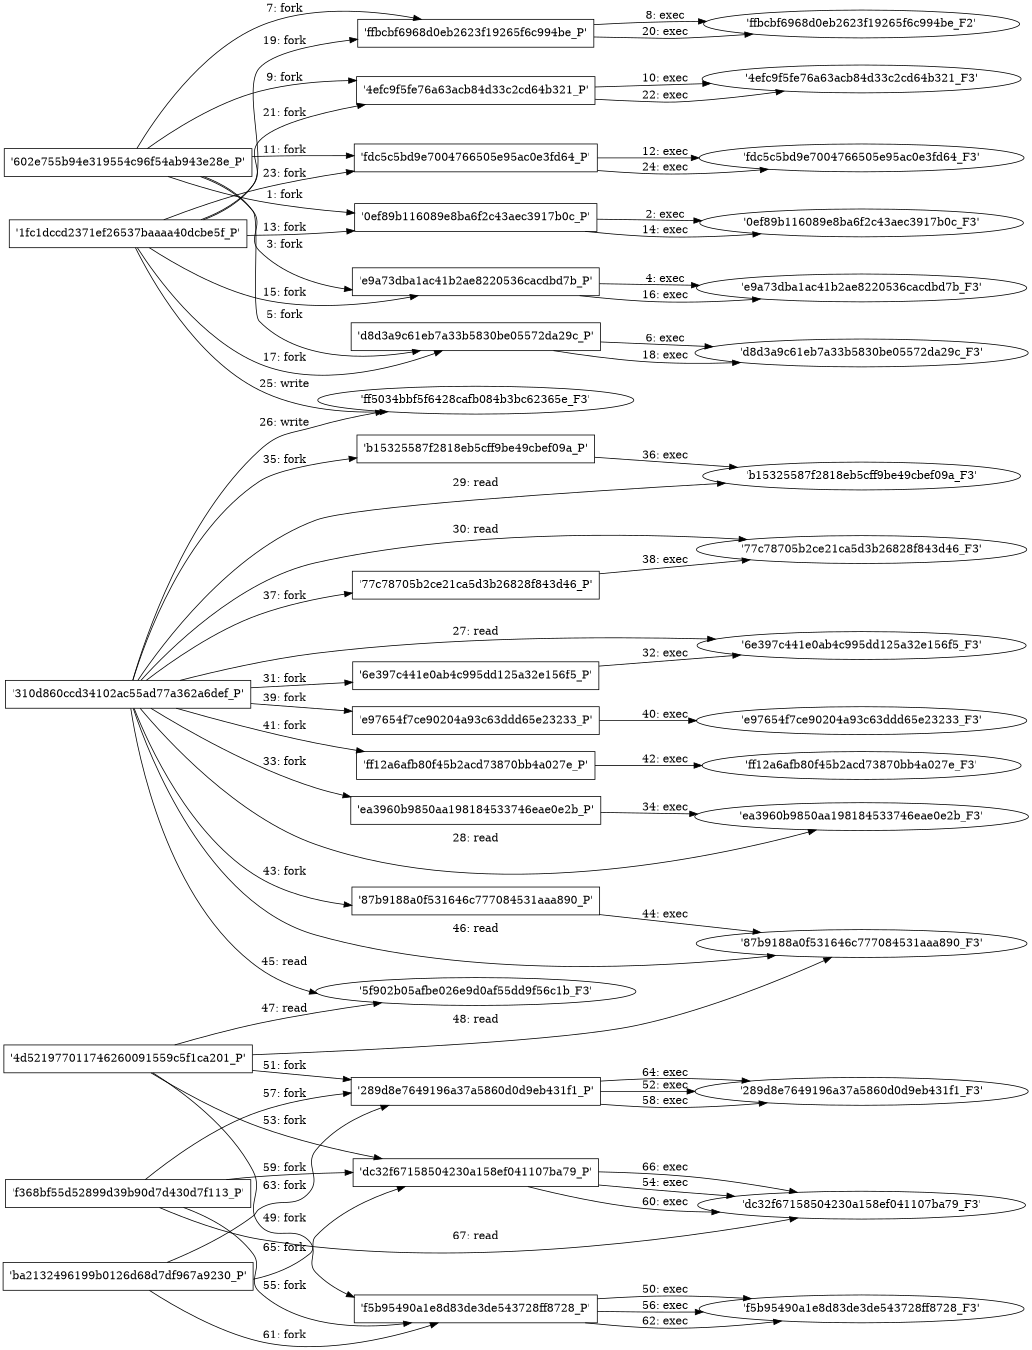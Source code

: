 digraph "D:\Learning\Paper\apt\基于CTI的攻击预警\Dataset\攻击图\ASGfromALLCTI\PowerShell Threats Grow Further and Operate in Plain Sight .dot" {
rankdir="LR"
size="9"
fixedsize="false"
splines="true"
nodesep=0.3
ranksep=0
fontsize=10
overlap="scalexy"
engine= "neato"
	"'602e755b94e319554c96f54ab943e28e_P'" [node_type=Process shape=box]
	"'0ef89b116089e8ba6f2c43aec3917b0c_P'" [node_type=Process shape=box]
	"'602e755b94e319554c96f54ab943e28e_P'" -> "'0ef89b116089e8ba6f2c43aec3917b0c_P'" [label="1: fork"]
	"'0ef89b116089e8ba6f2c43aec3917b0c_P'" [node_type=Process shape=box]
	"'0ef89b116089e8ba6f2c43aec3917b0c_F3'" [node_type=File shape=ellipse]
	"'0ef89b116089e8ba6f2c43aec3917b0c_P'" -> "'0ef89b116089e8ba6f2c43aec3917b0c_F3'" [label="2: exec"]
	"'602e755b94e319554c96f54ab943e28e_P'" [node_type=Process shape=box]
	"'e9a73dba1ac41b2ae8220536cacdbd7b_P'" [node_type=Process shape=box]
	"'602e755b94e319554c96f54ab943e28e_P'" -> "'e9a73dba1ac41b2ae8220536cacdbd7b_P'" [label="3: fork"]
	"'e9a73dba1ac41b2ae8220536cacdbd7b_P'" [node_type=Process shape=box]
	"'e9a73dba1ac41b2ae8220536cacdbd7b_F3'" [node_type=File shape=ellipse]
	"'e9a73dba1ac41b2ae8220536cacdbd7b_P'" -> "'e9a73dba1ac41b2ae8220536cacdbd7b_F3'" [label="4: exec"]
	"'602e755b94e319554c96f54ab943e28e_P'" [node_type=Process shape=box]
	"'d8d3a9c61eb7a33b5830be05572da29c_P'" [node_type=Process shape=box]
	"'602e755b94e319554c96f54ab943e28e_P'" -> "'d8d3a9c61eb7a33b5830be05572da29c_P'" [label="5: fork"]
	"'d8d3a9c61eb7a33b5830be05572da29c_P'" [node_type=Process shape=box]
	"'d8d3a9c61eb7a33b5830be05572da29c_F3'" [node_type=File shape=ellipse]
	"'d8d3a9c61eb7a33b5830be05572da29c_P'" -> "'d8d3a9c61eb7a33b5830be05572da29c_F3'" [label="6: exec"]
	"'602e755b94e319554c96f54ab943e28e_P'" [node_type=Process shape=box]
	"'ffbcbf6968d0eb2623f19265f6c994be_P'" [node_type=Process shape=box]
	"'602e755b94e319554c96f54ab943e28e_P'" -> "'ffbcbf6968d0eb2623f19265f6c994be_P'" [label="7: fork"]
	"'ffbcbf6968d0eb2623f19265f6c994be_P'" [node_type=Process shape=box]
	"'ffbcbf6968d0eb2623f19265f6c994be_F2'" [node_type=File shape=ellipse]
	"'ffbcbf6968d0eb2623f19265f6c994be_P'" -> "'ffbcbf6968d0eb2623f19265f6c994be_F2'" [label="8: exec"]
	"'602e755b94e319554c96f54ab943e28e_P'" [node_type=Process shape=box]
	"'4efc9f5fe76a63acb84d33c2cd64b321_P'" [node_type=Process shape=box]
	"'602e755b94e319554c96f54ab943e28e_P'" -> "'4efc9f5fe76a63acb84d33c2cd64b321_P'" [label="9: fork"]
	"'4efc9f5fe76a63acb84d33c2cd64b321_P'" [node_type=Process shape=box]
	"'4efc9f5fe76a63acb84d33c2cd64b321_F3'" [node_type=File shape=ellipse]
	"'4efc9f5fe76a63acb84d33c2cd64b321_P'" -> "'4efc9f5fe76a63acb84d33c2cd64b321_F3'" [label="10: exec"]
	"'602e755b94e319554c96f54ab943e28e_P'" [node_type=Process shape=box]
	"'fdc5c5bd9e7004766505e95ac0e3fd64_P'" [node_type=Process shape=box]
	"'602e755b94e319554c96f54ab943e28e_P'" -> "'fdc5c5bd9e7004766505e95ac0e3fd64_P'" [label="11: fork"]
	"'fdc5c5bd9e7004766505e95ac0e3fd64_P'" [node_type=Process shape=box]
	"'fdc5c5bd9e7004766505e95ac0e3fd64_F3'" [node_type=File shape=ellipse]
	"'fdc5c5bd9e7004766505e95ac0e3fd64_P'" -> "'fdc5c5bd9e7004766505e95ac0e3fd64_F3'" [label="12: exec"]
	"'1fc1dccd2371ef26537baaaa40dcbe5f_P'" [node_type=Process shape=box]
	"'0ef89b116089e8ba6f2c43aec3917b0c_P'" [node_type=Process shape=box]
	"'1fc1dccd2371ef26537baaaa40dcbe5f_P'" -> "'0ef89b116089e8ba6f2c43aec3917b0c_P'" [label="13: fork"]
	"'0ef89b116089e8ba6f2c43aec3917b0c_P'" [node_type=Process shape=box]
	"'0ef89b116089e8ba6f2c43aec3917b0c_F3'" [node_type=File shape=ellipse]
	"'0ef89b116089e8ba6f2c43aec3917b0c_P'" -> "'0ef89b116089e8ba6f2c43aec3917b0c_F3'" [label="14: exec"]
	"'1fc1dccd2371ef26537baaaa40dcbe5f_P'" [node_type=Process shape=box]
	"'e9a73dba1ac41b2ae8220536cacdbd7b_P'" [node_type=Process shape=box]
	"'1fc1dccd2371ef26537baaaa40dcbe5f_P'" -> "'e9a73dba1ac41b2ae8220536cacdbd7b_P'" [label="15: fork"]
	"'e9a73dba1ac41b2ae8220536cacdbd7b_P'" [node_type=Process shape=box]
	"'e9a73dba1ac41b2ae8220536cacdbd7b_F3'" [node_type=File shape=ellipse]
	"'e9a73dba1ac41b2ae8220536cacdbd7b_P'" -> "'e9a73dba1ac41b2ae8220536cacdbd7b_F3'" [label="16: exec"]
	"'1fc1dccd2371ef26537baaaa40dcbe5f_P'" [node_type=Process shape=box]
	"'d8d3a9c61eb7a33b5830be05572da29c_P'" [node_type=Process shape=box]
	"'1fc1dccd2371ef26537baaaa40dcbe5f_P'" -> "'d8d3a9c61eb7a33b5830be05572da29c_P'" [label="17: fork"]
	"'d8d3a9c61eb7a33b5830be05572da29c_P'" [node_type=Process shape=box]
	"'d8d3a9c61eb7a33b5830be05572da29c_F3'" [node_type=File shape=ellipse]
	"'d8d3a9c61eb7a33b5830be05572da29c_P'" -> "'d8d3a9c61eb7a33b5830be05572da29c_F3'" [label="18: exec"]
	"'1fc1dccd2371ef26537baaaa40dcbe5f_P'" [node_type=Process shape=box]
	"'ffbcbf6968d0eb2623f19265f6c994be_P'" [node_type=Process shape=box]
	"'1fc1dccd2371ef26537baaaa40dcbe5f_P'" -> "'ffbcbf6968d0eb2623f19265f6c994be_P'" [label="19: fork"]
	"'ffbcbf6968d0eb2623f19265f6c994be_P'" [node_type=Process shape=box]
	"'ffbcbf6968d0eb2623f19265f6c994be_F2'" [node_type=File shape=ellipse]
	"'ffbcbf6968d0eb2623f19265f6c994be_P'" -> "'ffbcbf6968d0eb2623f19265f6c994be_F2'" [label="20: exec"]
	"'1fc1dccd2371ef26537baaaa40dcbe5f_P'" [node_type=Process shape=box]
	"'4efc9f5fe76a63acb84d33c2cd64b321_P'" [node_type=Process shape=box]
	"'1fc1dccd2371ef26537baaaa40dcbe5f_P'" -> "'4efc9f5fe76a63acb84d33c2cd64b321_P'" [label="21: fork"]
	"'4efc9f5fe76a63acb84d33c2cd64b321_P'" [node_type=Process shape=box]
	"'4efc9f5fe76a63acb84d33c2cd64b321_F3'" [node_type=File shape=ellipse]
	"'4efc9f5fe76a63acb84d33c2cd64b321_P'" -> "'4efc9f5fe76a63acb84d33c2cd64b321_F3'" [label="22: exec"]
	"'1fc1dccd2371ef26537baaaa40dcbe5f_P'" [node_type=Process shape=box]
	"'fdc5c5bd9e7004766505e95ac0e3fd64_P'" [node_type=Process shape=box]
	"'1fc1dccd2371ef26537baaaa40dcbe5f_P'" -> "'fdc5c5bd9e7004766505e95ac0e3fd64_P'" [label="23: fork"]
	"'fdc5c5bd9e7004766505e95ac0e3fd64_P'" [node_type=Process shape=box]
	"'fdc5c5bd9e7004766505e95ac0e3fd64_F3'" [node_type=File shape=ellipse]
	"'fdc5c5bd9e7004766505e95ac0e3fd64_P'" -> "'fdc5c5bd9e7004766505e95ac0e3fd64_F3'" [label="24: exec"]
	"'ff5034bbf5f6428cafb084b3bc62365e_F3'" [node_type=file shape=ellipse]
	"'1fc1dccd2371ef26537baaaa40dcbe5f_P'" [node_type=Process shape=box]
	"'1fc1dccd2371ef26537baaaa40dcbe5f_P'" -> "'ff5034bbf5f6428cafb084b3bc62365e_F3'" [label="25: write"]
	"'ff5034bbf5f6428cafb084b3bc62365e_F3'" [node_type=file shape=ellipse]
	"'310d860ccd34102ac55ad77a362a6def_P'" [node_type=Process shape=box]
	"'310d860ccd34102ac55ad77a362a6def_P'" -> "'ff5034bbf5f6428cafb084b3bc62365e_F3'" [label="26: write"]
	"'6e397c441e0ab4c995dd125a32e156f5_F3'" [node_type=file shape=ellipse]
	"'310d860ccd34102ac55ad77a362a6def_P'" [node_type=Process shape=box]
	"'310d860ccd34102ac55ad77a362a6def_P'" -> "'6e397c441e0ab4c995dd125a32e156f5_F3'" [label="27: read"]
	"'ea3960b9850aa198184533746eae0e2b_F3'" [node_type=file shape=ellipse]
	"'310d860ccd34102ac55ad77a362a6def_P'" [node_type=Process shape=box]
	"'310d860ccd34102ac55ad77a362a6def_P'" -> "'ea3960b9850aa198184533746eae0e2b_F3'" [label="28: read"]
	"'b15325587f2818eb5cff9be49cbef09a_F3'" [node_type=file shape=ellipse]
	"'310d860ccd34102ac55ad77a362a6def_P'" [node_type=Process shape=box]
	"'310d860ccd34102ac55ad77a362a6def_P'" -> "'b15325587f2818eb5cff9be49cbef09a_F3'" [label="29: read"]
	"'77c78705b2ce21ca5d3b26828f843d46_F3'" [node_type=file shape=ellipse]
	"'310d860ccd34102ac55ad77a362a6def_P'" [node_type=Process shape=box]
	"'310d860ccd34102ac55ad77a362a6def_P'" -> "'77c78705b2ce21ca5d3b26828f843d46_F3'" [label="30: read"]
	"'310d860ccd34102ac55ad77a362a6def_P'" [node_type=Process shape=box]
	"'6e397c441e0ab4c995dd125a32e156f5_P'" [node_type=Process shape=box]
	"'310d860ccd34102ac55ad77a362a6def_P'" -> "'6e397c441e0ab4c995dd125a32e156f5_P'" [label="31: fork"]
	"'6e397c441e0ab4c995dd125a32e156f5_P'" [node_type=Process shape=box]
	"'6e397c441e0ab4c995dd125a32e156f5_F3'" [node_type=File shape=ellipse]
	"'6e397c441e0ab4c995dd125a32e156f5_P'" -> "'6e397c441e0ab4c995dd125a32e156f5_F3'" [label="32: exec"]
	"'310d860ccd34102ac55ad77a362a6def_P'" [node_type=Process shape=box]
	"'ea3960b9850aa198184533746eae0e2b_P'" [node_type=Process shape=box]
	"'310d860ccd34102ac55ad77a362a6def_P'" -> "'ea3960b9850aa198184533746eae0e2b_P'" [label="33: fork"]
	"'ea3960b9850aa198184533746eae0e2b_P'" [node_type=Process shape=box]
	"'ea3960b9850aa198184533746eae0e2b_F3'" [node_type=File shape=ellipse]
	"'ea3960b9850aa198184533746eae0e2b_P'" -> "'ea3960b9850aa198184533746eae0e2b_F3'" [label="34: exec"]
	"'310d860ccd34102ac55ad77a362a6def_P'" [node_type=Process shape=box]
	"'b15325587f2818eb5cff9be49cbef09a_P'" [node_type=Process shape=box]
	"'310d860ccd34102ac55ad77a362a6def_P'" -> "'b15325587f2818eb5cff9be49cbef09a_P'" [label="35: fork"]
	"'b15325587f2818eb5cff9be49cbef09a_P'" [node_type=Process shape=box]
	"'b15325587f2818eb5cff9be49cbef09a_F3'" [node_type=File shape=ellipse]
	"'b15325587f2818eb5cff9be49cbef09a_P'" -> "'b15325587f2818eb5cff9be49cbef09a_F3'" [label="36: exec"]
	"'310d860ccd34102ac55ad77a362a6def_P'" [node_type=Process shape=box]
	"'77c78705b2ce21ca5d3b26828f843d46_P'" [node_type=Process shape=box]
	"'310d860ccd34102ac55ad77a362a6def_P'" -> "'77c78705b2ce21ca5d3b26828f843d46_P'" [label="37: fork"]
	"'77c78705b2ce21ca5d3b26828f843d46_P'" [node_type=Process shape=box]
	"'77c78705b2ce21ca5d3b26828f843d46_F3'" [node_type=File shape=ellipse]
	"'77c78705b2ce21ca5d3b26828f843d46_P'" -> "'77c78705b2ce21ca5d3b26828f843d46_F3'" [label="38: exec"]
	"'310d860ccd34102ac55ad77a362a6def_P'" [node_type=Process shape=box]
	"'e97654f7ce90204a93c63ddd65e23233_P'" [node_type=Process shape=box]
	"'310d860ccd34102ac55ad77a362a6def_P'" -> "'e97654f7ce90204a93c63ddd65e23233_P'" [label="39: fork"]
	"'e97654f7ce90204a93c63ddd65e23233_P'" [node_type=Process shape=box]
	"'e97654f7ce90204a93c63ddd65e23233_F3'" [node_type=File shape=ellipse]
	"'e97654f7ce90204a93c63ddd65e23233_P'" -> "'e97654f7ce90204a93c63ddd65e23233_F3'" [label="40: exec"]
	"'310d860ccd34102ac55ad77a362a6def_P'" [node_type=Process shape=box]
	"'ff12a6afb80f45b2acd73870bb4a027e_P'" [node_type=Process shape=box]
	"'310d860ccd34102ac55ad77a362a6def_P'" -> "'ff12a6afb80f45b2acd73870bb4a027e_P'" [label="41: fork"]
	"'ff12a6afb80f45b2acd73870bb4a027e_P'" [node_type=Process shape=box]
	"'ff12a6afb80f45b2acd73870bb4a027e_F3'" [node_type=File shape=ellipse]
	"'ff12a6afb80f45b2acd73870bb4a027e_P'" -> "'ff12a6afb80f45b2acd73870bb4a027e_F3'" [label="42: exec"]
	"'310d860ccd34102ac55ad77a362a6def_P'" [node_type=Process shape=box]
	"'87b9188a0f531646c777084531aaa890_P'" [node_type=Process shape=box]
	"'310d860ccd34102ac55ad77a362a6def_P'" -> "'87b9188a0f531646c777084531aaa890_P'" [label="43: fork"]
	"'87b9188a0f531646c777084531aaa890_P'" [node_type=Process shape=box]
	"'87b9188a0f531646c777084531aaa890_F3'" [node_type=File shape=ellipse]
	"'87b9188a0f531646c777084531aaa890_P'" -> "'87b9188a0f531646c777084531aaa890_F3'" [label="44: exec"]
	"'5f902b05afbe026e9d0af55dd9f56c1b_F3'" [node_type=file shape=ellipse]
	"'310d860ccd34102ac55ad77a362a6def_P'" [node_type=Process shape=box]
	"'310d860ccd34102ac55ad77a362a6def_P'" -> "'5f902b05afbe026e9d0af55dd9f56c1b_F3'" [label="45: read"]
	"'87b9188a0f531646c777084531aaa890_F3'" [node_type=file shape=ellipse]
	"'310d860ccd34102ac55ad77a362a6def_P'" [node_type=Process shape=box]
	"'310d860ccd34102ac55ad77a362a6def_P'" -> "'87b9188a0f531646c777084531aaa890_F3'" [label="46: read"]
	"'5f902b05afbe026e9d0af55dd9f56c1b_F3'" [node_type=file shape=ellipse]
	"'4d521977011746260091559c5f1ca201_P'" [node_type=Process shape=box]
	"'4d521977011746260091559c5f1ca201_P'" -> "'5f902b05afbe026e9d0af55dd9f56c1b_F3'" [label="47: read"]
	"'87b9188a0f531646c777084531aaa890_F3'" [node_type=file shape=ellipse]
	"'4d521977011746260091559c5f1ca201_P'" [node_type=Process shape=box]
	"'4d521977011746260091559c5f1ca201_P'" -> "'87b9188a0f531646c777084531aaa890_F3'" [label="48: read"]
	"'4d521977011746260091559c5f1ca201_P'" [node_type=Process shape=box]
	"'f5b95490a1e8d83de3de543728ff8728_P'" [node_type=Process shape=box]
	"'4d521977011746260091559c5f1ca201_P'" -> "'f5b95490a1e8d83de3de543728ff8728_P'" [label="49: fork"]
	"'f5b95490a1e8d83de3de543728ff8728_P'" [node_type=Process shape=box]
	"'f5b95490a1e8d83de3de543728ff8728_F3'" [node_type=File shape=ellipse]
	"'f5b95490a1e8d83de3de543728ff8728_P'" -> "'f5b95490a1e8d83de3de543728ff8728_F3'" [label="50: exec"]
	"'4d521977011746260091559c5f1ca201_P'" [node_type=Process shape=box]
	"'289d8e7649196a37a5860d0d9eb431f1_P'" [node_type=Process shape=box]
	"'4d521977011746260091559c5f1ca201_P'" -> "'289d8e7649196a37a5860d0d9eb431f1_P'" [label="51: fork"]
	"'289d8e7649196a37a5860d0d9eb431f1_P'" [node_type=Process shape=box]
	"'289d8e7649196a37a5860d0d9eb431f1_F3'" [node_type=File shape=ellipse]
	"'289d8e7649196a37a5860d0d9eb431f1_P'" -> "'289d8e7649196a37a5860d0d9eb431f1_F3'" [label="52: exec"]
	"'4d521977011746260091559c5f1ca201_P'" [node_type=Process shape=box]
	"'dc32f67158504230a158ef041107ba79_P'" [node_type=Process shape=box]
	"'4d521977011746260091559c5f1ca201_P'" -> "'dc32f67158504230a158ef041107ba79_P'" [label="53: fork"]
	"'dc32f67158504230a158ef041107ba79_P'" [node_type=Process shape=box]
	"'dc32f67158504230a158ef041107ba79_F3'" [node_type=File shape=ellipse]
	"'dc32f67158504230a158ef041107ba79_P'" -> "'dc32f67158504230a158ef041107ba79_F3'" [label="54: exec"]
	"'f368bf55d52899d39b90d7d430d7f113_P'" [node_type=Process shape=box]
	"'f5b95490a1e8d83de3de543728ff8728_P'" [node_type=Process shape=box]
	"'f368bf55d52899d39b90d7d430d7f113_P'" -> "'f5b95490a1e8d83de3de543728ff8728_P'" [label="55: fork"]
	"'f5b95490a1e8d83de3de543728ff8728_P'" [node_type=Process shape=box]
	"'f5b95490a1e8d83de3de543728ff8728_F3'" [node_type=File shape=ellipse]
	"'f5b95490a1e8d83de3de543728ff8728_P'" -> "'f5b95490a1e8d83de3de543728ff8728_F3'" [label="56: exec"]
	"'f368bf55d52899d39b90d7d430d7f113_P'" [node_type=Process shape=box]
	"'289d8e7649196a37a5860d0d9eb431f1_P'" [node_type=Process shape=box]
	"'f368bf55d52899d39b90d7d430d7f113_P'" -> "'289d8e7649196a37a5860d0d9eb431f1_P'" [label="57: fork"]
	"'289d8e7649196a37a5860d0d9eb431f1_P'" [node_type=Process shape=box]
	"'289d8e7649196a37a5860d0d9eb431f1_F3'" [node_type=File shape=ellipse]
	"'289d8e7649196a37a5860d0d9eb431f1_P'" -> "'289d8e7649196a37a5860d0d9eb431f1_F3'" [label="58: exec"]
	"'f368bf55d52899d39b90d7d430d7f113_P'" [node_type=Process shape=box]
	"'dc32f67158504230a158ef041107ba79_P'" [node_type=Process shape=box]
	"'f368bf55d52899d39b90d7d430d7f113_P'" -> "'dc32f67158504230a158ef041107ba79_P'" [label="59: fork"]
	"'dc32f67158504230a158ef041107ba79_P'" [node_type=Process shape=box]
	"'dc32f67158504230a158ef041107ba79_F3'" [node_type=File shape=ellipse]
	"'dc32f67158504230a158ef041107ba79_P'" -> "'dc32f67158504230a158ef041107ba79_F3'" [label="60: exec"]
	"'ba2132496199b0126d68d7df967a9230_P'" [node_type=Process shape=box]
	"'f5b95490a1e8d83de3de543728ff8728_P'" [node_type=Process shape=box]
	"'ba2132496199b0126d68d7df967a9230_P'" -> "'f5b95490a1e8d83de3de543728ff8728_P'" [label="61: fork"]
	"'f5b95490a1e8d83de3de543728ff8728_P'" [node_type=Process shape=box]
	"'f5b95490a1e8d83de3de543728ff8728_F3'" [node_type=File shape=ellipse]
	"'f5b95490a1e8d83de3de543728ff8728_P'" -> "'f5b95490a1e8d83de3de543728ff8728_F3'" [label="62: exec"]
	"'ba2132496199b0126d68d7df967a9230_P'" [node_type=Process shape=box]
	"'289d8e7649196a37a5860d0d9eb431f1_P'" [node_type=Process shape=box]
	"'ba2132496199b0126d68d7df967a9230_P'" -> "'289d8e7649196a37a5860d0d9eb431f1_P'" [label="63: fork"]
	"'289d8e7649196a37a5860d0d9eb431f1_P'" [node_type=Process shape=box]
	"'289d8e7649196a37a5860d0d9eb431f1_F3'" [node_type=File shape=ellipse]
	"'289d8e7649196a37a5860d0d9eb431f1_P'" -> "'289d8e7649196a37a5860d0d9eb431f1_F3'" [label="64: exec"]
	"'ba2132496199b0126d68d7df967a9230_P'" [node_type=Process shape=box]
	"'dc32f67158504230a158ef041107ba79_P'" [node_type=Process shape=box]
	"'ba2132496199b0126d68d7df967a9230_P'" -> "'dc32f67158504230a158ef041107ba79_P'" [label="65: fork"]
	"'dc32f67158504230a158ef041107ba79_P'" [node_type=Process shape=box]
	"'dc32f67158504230a158ef041107ba79_F3'" [node_type=File shape=ellipse]
	"'dc32f67158504230a158ef041107ba79_P'" -> "'dc32f67158504230a158ef041107ba79_F3'" [label="66: exec"]
	"'dc32f67158504230a158ef041107ba79_F3'" [node_type=file shape=ellipse]
	"'f368bf55d52899d39b90d7d430d7f113_P'" [node_type=Process shape=box]
	"'f368bf55d52899d39b90d7d430d7f113_P'" -> "'dc32f67158504230a158ef041107ba79_F3'" [label="67: read"]
}
